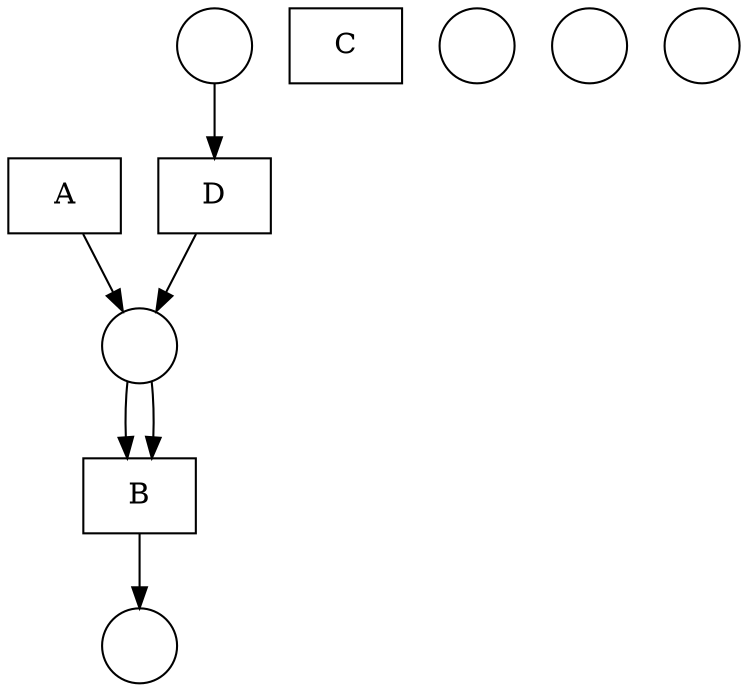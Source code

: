 digraph "Fittest net" {
	node [shape=box]
	A [label=A]
	D [label=D]
	B [label=B]
	C [label=C]
	node [shape=circle]
	1 [label=" "]
	2 [label=" "]
	3 [label=" "]
	4 [label=" "]
	5 [label=" "]
	6 [label=" "]
	A -> 4
	1 -> D
	D -> 4
	4 -> B
	4 -> B
	B -> 5
}
